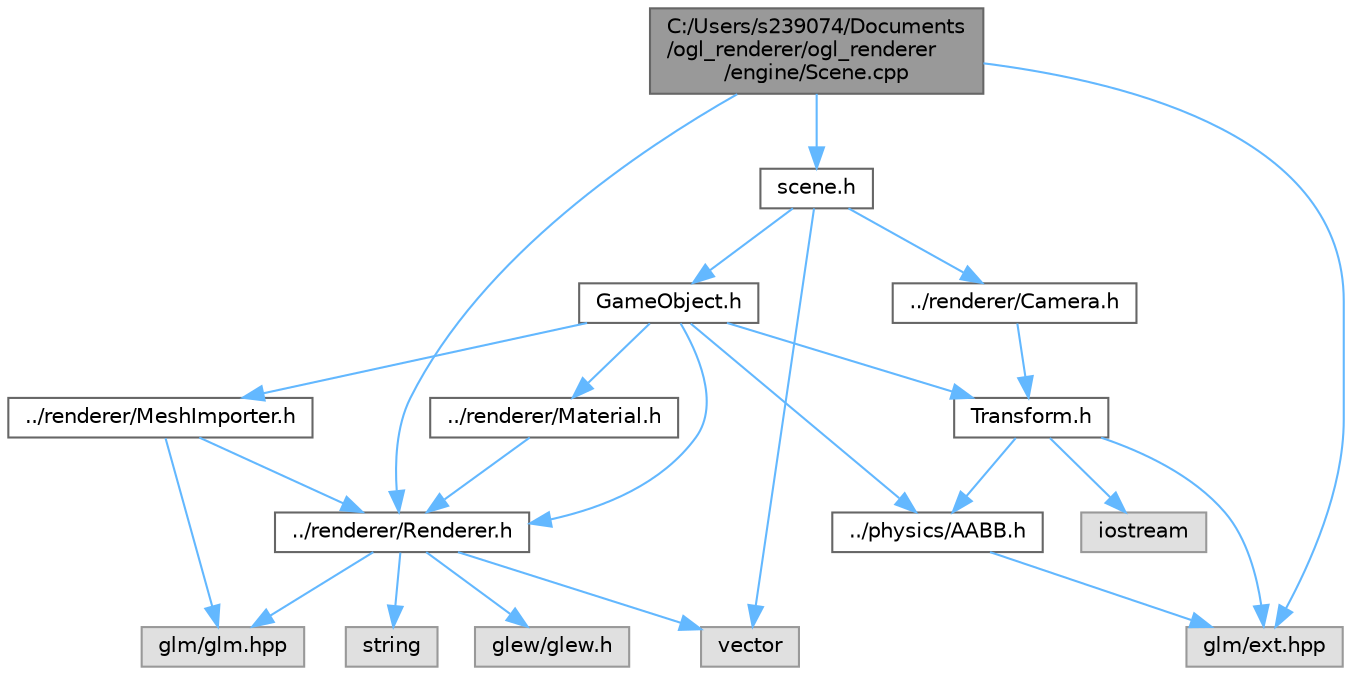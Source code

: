 digraph "C:/Users/s239074/Documents/ogl_renderer/ogl_renderer/engine/Scene.cpp"
{
 // LATEX_PDF_SIZE
  bgcolor="transparent";
  edge [fontname=Helvetica,fontsize=10,labelfontname=Helvetica,labelfontsize=10];
  node [fontname=Helvetica,fontsize=10,shape=box,height=0.2,width=0.4];
  Node1 [label="C:/Users/s239074/Documents\l/ogl_renderer/ogl_renderer\l/engine/Scene.cpp",height=0.2,width=0.4,color="gray40", fillcolor="grey60", style="filled", fontcolor="black",tooltip=" "];
  Node1 -> Node2 [color="steelblue1",style="solid"];
  Node2 [label="scene.h",height=0.2,width=0.4,color="grey40", fillcolor="white", style="filled",URL="$_scene_8h.html",tooltip=" "];
  Node2 -> Node3 [color="steelblue1",style="solid"];
  Node3 [label="vector",height=0.2,width=0.4,color="grey60", fillcolor="#E0E0E0", style="filled",tooltip=" "];
  Node2 -> Node4 [color="steelblue1",style="solid"];
  Node4 [label="GameObject.h",height=0.2,width=0.4,color="grey40", fillcolor="white", style="filled",URL="$_game_object_8h.html",tooltip=" "];
  Node4 -> Node5 [color="steelblue1",style="solid"];
  Node5 [label="Transform.h",height=0.2,width=0.4,color="grey40", fillcolor="white", style="filled",URL="$_transform_8h.html",tooltip=" "];
  Node5 -> Node6 [color="steelblue1",style="solid"];
  Node6 [label="glm/ext.hpp",height=0.2,width=0.4,color="grey60", fillcolor="#E0E0E0", style="filled",tooltip=" "];
  Node5 -> Node7 [color="steelblue1",style="solid"];
  Node7 [label="../physics/AABB.h",height=0.2,width=0.4,color="grey40", fillcolor="white", style="filled",URL="$_a_a_b_b_8h.html",tooltip=" "];
  Node7 -> Node6 [color="steelblue1",style="solid"];
  Node5 -> Node8 [color="steelblue1",style="solid"];
  Node8 [label="iostream",height=0.2,width=0.4,color="grey60", fillcolor="#E0E0E0", style="filled",tooltip=" "];
  Node4 -> Node9 [color="steelblue1",style="solid"];
  Node9 [label="../renderer/Renderer.h",height=0.2,width=0.4,color="grey40", fillcolor="white", style="filled",URL="$_renderer_8h.html",tooltip=" "];
  Node9 -> Node10 [color="steelblue1",style="solid"];
  Node10 [label="glew/glew.h",height=0.2,width=0.4,color="grey60", fillcolor="#E0E0E0", style="filled",tooltip=" "];
  Node9 -> Node11 [color="steelblue1",style="solid"];
  Node11 [label="glm/glm.hpp",height=0.2,width=0.4,color="grey60", fillcolor="#E0E0E0", style="filled",tooltip=" "];
  Node9 -> Node3 [color="steelblue1",style="solid"];
  Node9 -> Node12 [color="steelblue1",style="solid"];
  Node12 [label="string",height=0.2,width=0.4,color="grey60", fillcolor="#E0E0E0", style="filled",tooltip=" "];
  Node4 -> Node13 [color="steelblue1",style="solid"];
  Node13 [label="../renderer/Material.h",height=0.2,width=0.4,color="grey40", fillcolor="white", style="filled",URL="$_material_8h.html",tooltip=" "];
  Node13 -> Node9 [color="steelblue1",style="solid"];
  Node4 -> Node14 [color="steelblue1",style="solid"];
  Node14 [label="../renderer/MeshImporter.h",height=0.2,width=0.4,color="grey40", fillcolor="white", style="filled",URL="$_mesh_importer_8h.html",tooltip=" "];
  Node14 -> Node11 [color="steelblue1",style="solid"];
  Node14 -> Node9 [color="steelblue1",style="solid"];
  Node4 -> Node7 [color="steelblue1",style="solid"];
  Node2 -> Node15 [color="steelblue1",style="solid"];
  Node15 [label="../renderer/Camera.h",height=0.2,width=0.4,color="grey40", fillcolor="white", style="filled",URL="$_camera_8h.html",tooltip=" "];
  Node15 -> Node5 [color="steelblue1",style="solid"];
  Node1 -> Node6 [color="steelblue1",style="solid"];
  Node1 -> Node9 [color="steelblue1",style="solid"];
}
